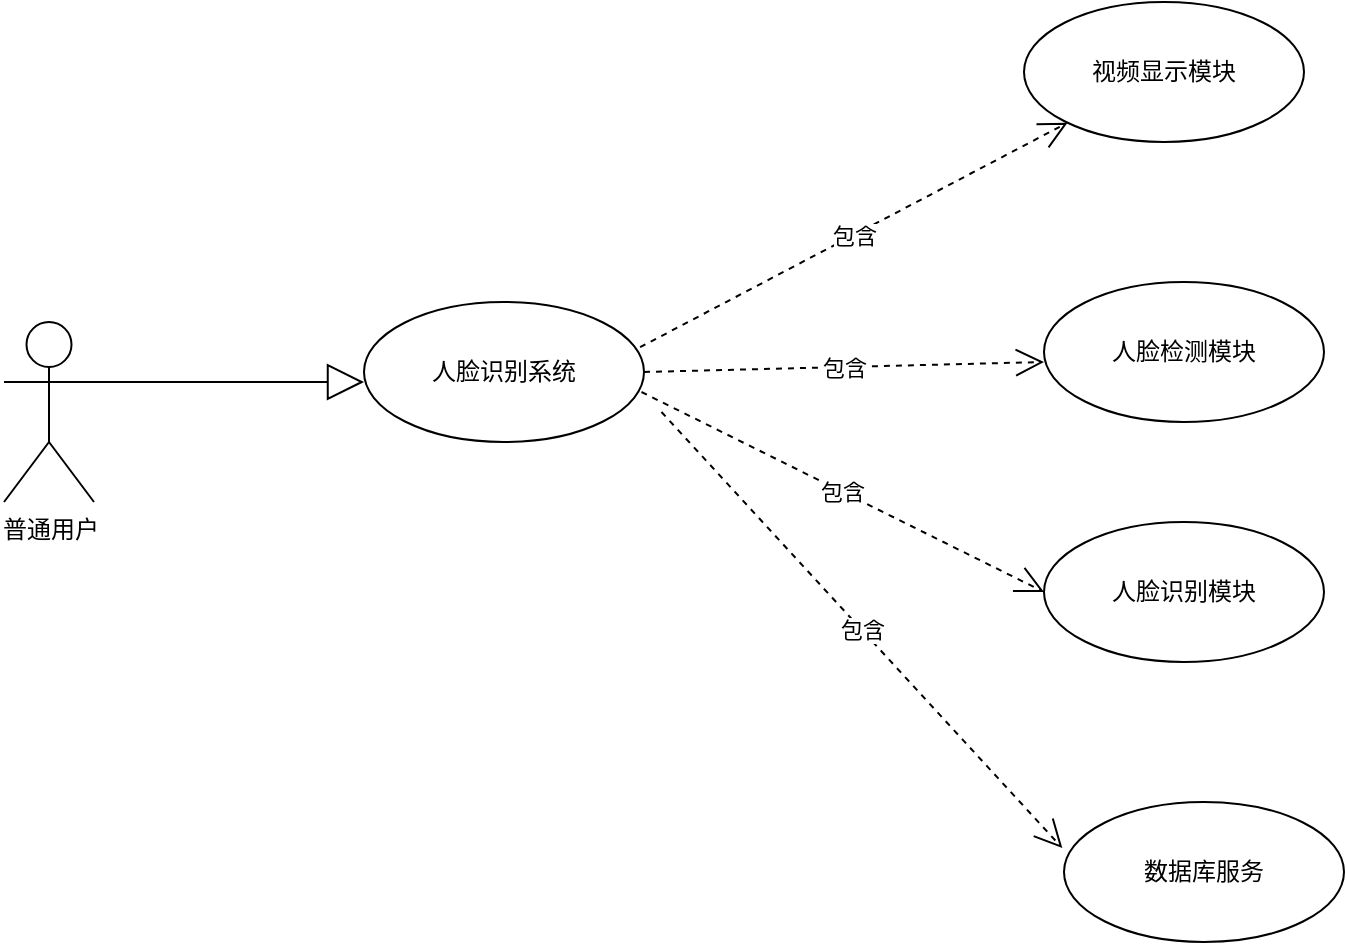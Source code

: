 <mxfile version="16.6.6" type="github">
  <diagram id="gGaowg3YpN8RsIWkAKG5" name="第 1 页">
    <mxGraphModel dx="1038" dy="547" grid="1" gridSize="10" guides="1" tooltips="1" connect="1" arrows="1" fold="1" page="1" pageScale="1" pageWidth="827" pageHeight="1169" math="0" shadow="0">
      <root>
        <mxCell id="0" />
        <mxCell id="1" parent="0" />
        <mxCell id="Px0IkzvNUtSd5s9eNGgz-1" value="普通用户" style="shape=umlActor;verticalLabelPosition=bottom;verticalAlign=top;html=1;" vertex="1" parent="1">
          <mxGeometry x="60" y="200" width="45" height="90" as="geometry" />
        </mxCell>
        <mxCell id="Px0IkzvNUtSd5s9eNGgz-2" value="" style="endArrow=block;endSize=16;endFill=0;html=1;rounded=0;" edge="1" parent="1">
          <mxGeometry width="160" relative="1" as="geometry">
            <mxPoint x="105" y="230" as="sourcePoint" />
            <mxPoint x="240" y="230" as="targetPoint" />
            <Array as="points">
              <mxPoint x="170" y="230" />
            </Array>
          </mxGeometry>
        </mxCell>
        <mxCell id="Px0IkzvNUtSd5s9eNGgz-3" value="人脸识别系统" style="ellipse;whiteSpace=wrap;html=1;" vertex="1" parent="1">
          <mxGeometry x="240" y="190" width="140" height="70" as="geometry" />
        </mxCell>
        <mxCell id="Px0IkzvNUtSd5s9eNGgz-6" value="视频显示模块" style="ellipse;whiteSpace=wrap;html=1;" vertex="1" parent="1">
          <mxGeometry x="570" y="40" width="140" height="70" as="geometry" />
        </mxCell>
        <mxCell id="Px0IkzvNUtSd5s9eNGgz-9" value="包含" style="endArrow=open;endSize=12;dashed=1;html=1;rounded=0;exitX=0.986;exitY=0.323;exitDx=0;exitDy=0;exitPerimeter=0;" edge="1" parent="1" source="Px0IkzvNUtSd5s9eNGgz-3" target="Px0IkzvNUtSd5s9eNGgz-6">
          <mxGeometry width="160" relative="1" as="geometry">
            <mxPoint x="330" y="280" as="sourcePoint" />
            <mxPoint x="490" y="280" as="targetPoint" />
          </mxGeometry>
        </mxCell>
        <mxCell id="Px0IkzvNUtSd5s9eNGgz-10" value="包含" style="endArrow=open;endSize=12;dashed=1;html=1;rounded=0;exitX=1;exitY=0.5;exitDx=0;exitDy=0;" edge="1" parent="1" source="Px0IkzvNUtSd5s9eNGgz-3">
          <mxGeometry width="160" relative="1" as="geometry">
            <mxPoint x="388.04" y="222.61" as="sourcePoint" />
            <mxPoint x="580" y="220" as="targetPoint" />
          </mxGeometry>
        </mxCell>
        <mxCell id="Px0IkzvNUtSd5s9eNGgz-11" value="人脸检测模块" style="ellipse;whiteSpace=wrap;html=1;" vertex="1" parent="1">
          <mxGeometry x="580" y="180" width="140" height="70" as="geometry" />
        </mxCell>
        <mxCell id="Px0IkzvNUtSd5s9eNGgz-12" value="包含" style="endArrow=open;endSize=12;dashed=1;html=1;rounded=0;exitX=0.991;exitY=0.643;exitDx=0;exitDy=0;exitPerimeter=0;entryX=0;entryY=0.5;entryDx=0;entryDy=0;" edge="1" parent="1" source="Px0IkzvNUtSd5s9eNGgz-3" target="Px0IkzvNUtSd5s9eNGgz-13">
          <mxGeometry width="160" relative="1" as="geometry">
            <mxPoint x="390" y="235" as="sourcePoint" />
            <mxPoint x="510" y="330" as="targetPoint" />
          </mxGeometry>
        </mxCell>
        <mxCell id="Px0IkzvNUtSd5s9eNGgz-13" value="人脸识别模块" style="ellipse;whiteSpace=wrap;html=1;" vertex="1" parent="1">
          <mxGeometry x="580" y="300" width="140" height="70" as="geometry" />
        </mxCell>
        <mxCell id="Px0IkzvNUtSd5s9eNGgz-14" value="数据库服务" style="ellipse;whiteSpace=wrap;html=1;" vertex="1" parent="1">
          <mxGeometry x="590" y="440" width="140" height="70" as="geometry" />
        </mxCell>
        <mxCell id="Px0IkzvNUtSd5s9eNGgz-15" value="包含" style="endArrow=open;endSize=12;dashed=1;html=1;rounded=0;exitX=0.991;exitY=0.643;exitDx=0;exitDy=0;exitPerimeter=0;entryX=-0.006;entryY=0.329;entryDx=0;entryDy=0;entryPerimeter=0;" edge="1" parent="1" target="Px0IkzvNUtSd5s9eNGgz-14">
          <mxGeometry width="160" relative="1" as="geometry">
            <mxPoint x="388.74" y="245.01" as="sourcePoint" />
            <mxPoint x="590" y="345" as="targetPoint" />
          </mxGeometry>
        </mxCell>
      </root>
    </mxGraphModel>
  </diagram>
</mxfile>
